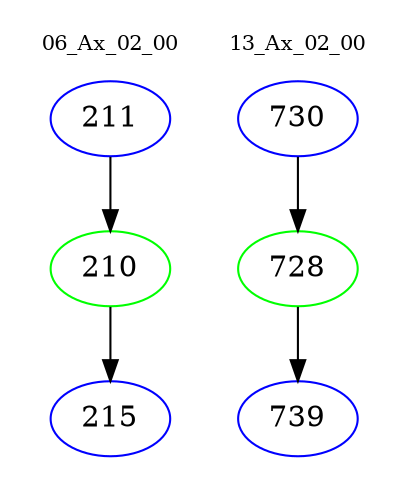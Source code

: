 digraph{
subgraph cluster_0 {
color = white
label = "06_Ax_02_00";
fontsize=10;
T0_211 [label="211", color="blue"]
T0_211 -> T0_210 [color="black"]
T0_210 [label="210", color="green"]
T0_210 -> T0_215 [color="black"]
T0_215 [label="215", color="blue"]
}
subgraph cluster_1 {
color = white
label = "13_Ax_02_00";
fontsize=10;
T1_730 [label="730", color="blue"]
T1_730 -> T1_728 [color="black"]
T1_728 [label="728", color="green"]
T1_728 -> T1_739 [color="black"]
T1_739 [label="739", color="blue"]
}
}
